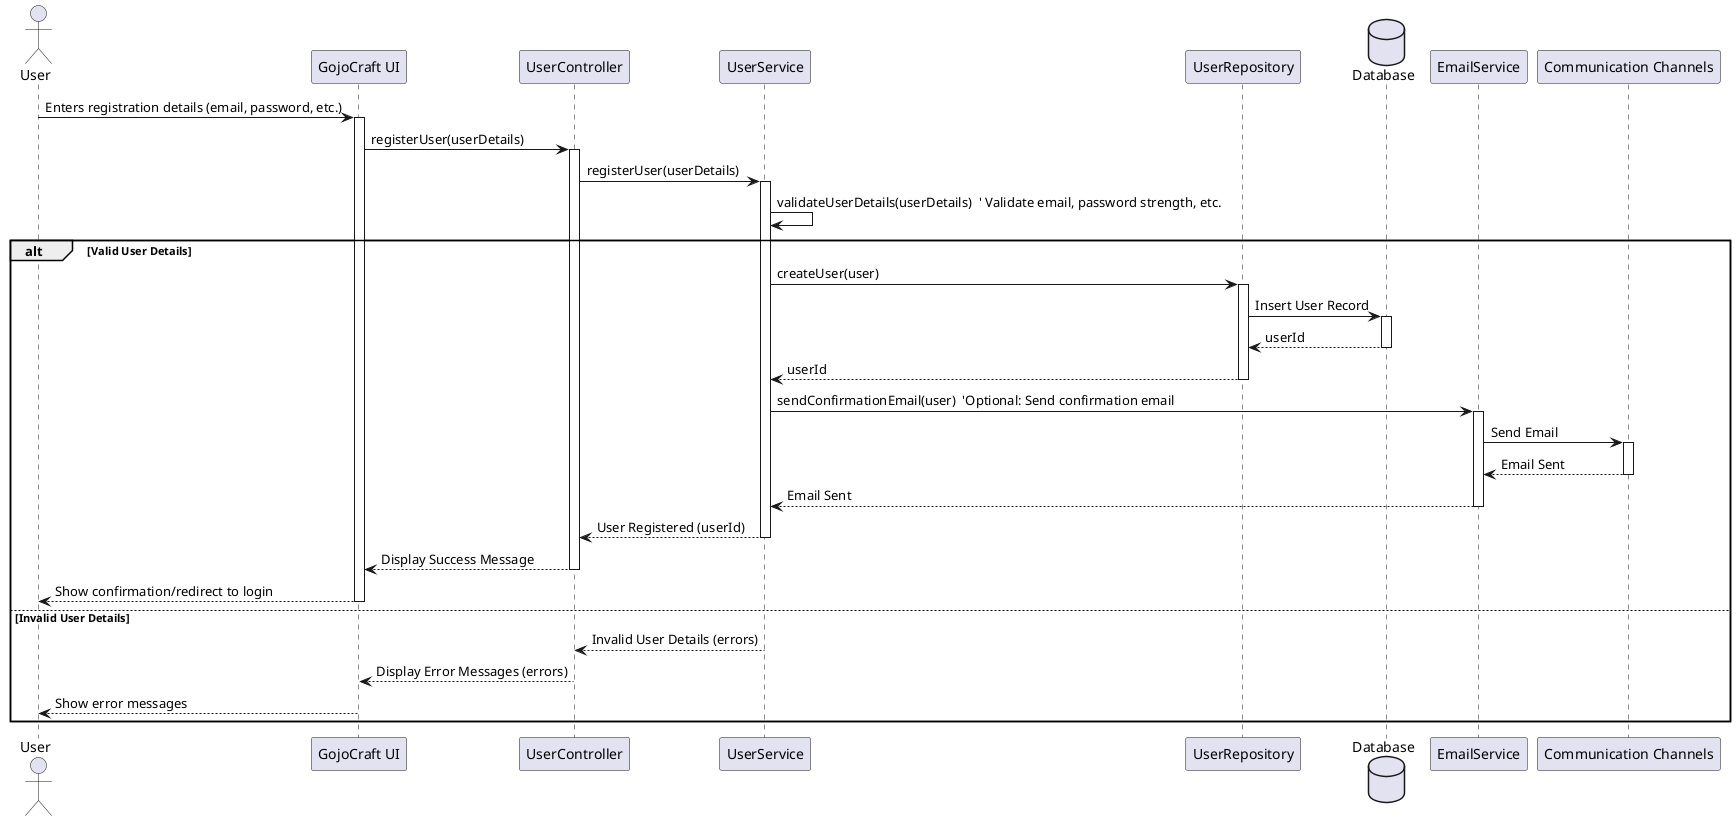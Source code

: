 @startuml
actor User as U
participant "GojoCraft UI" as UI
participant "UserController" as UC
participant "UserService" as US
participant "UserRepository" as UR
database Database
participant "EmailService" as ES
participant "Communication Channels" as CC


U -> UI: Enters registration details (email, password, etc.)
activate UI
UI -> UC: registerUser(userDetails)
activate UC
UC -> US: registerUser(userDetails)
activate US
US -> US: validateUserDetails(userDetails)  ' Validate email, password strength, etc.
alt Valid User Details
    US -> UR: createUser(user)
    activate UR
    UR -> Database: Insert User Record
    activate Database
    Database --> UR: userId
    deactivate Database
    UR --> US: userId
    deactivate UR

    US -> ES: sendConfirmationEmail(user)  'Optional: Send confirmation email
    activate ES
    ES -> CC: Send Email
    activate CC
    CC --> ES: Email Sent
    deactivate CC
    ES --> US: Email Sent
    deactivate ES


    US --> UC: User Registered (userId)
    deactivate US
    UC --> UI: Display Success Message
    deactivate UC
    UI --> U: Show confirmation/redirect to login
    deactivate UI
else Invalid User Details
    US --> UC: Invalid User Details (errors)
    deactivate US
    UC --> UI: Display Error Messages (errors)
    deactivate UC
    UI --> U: Show error messages
    deactivate UI
end
@enduml